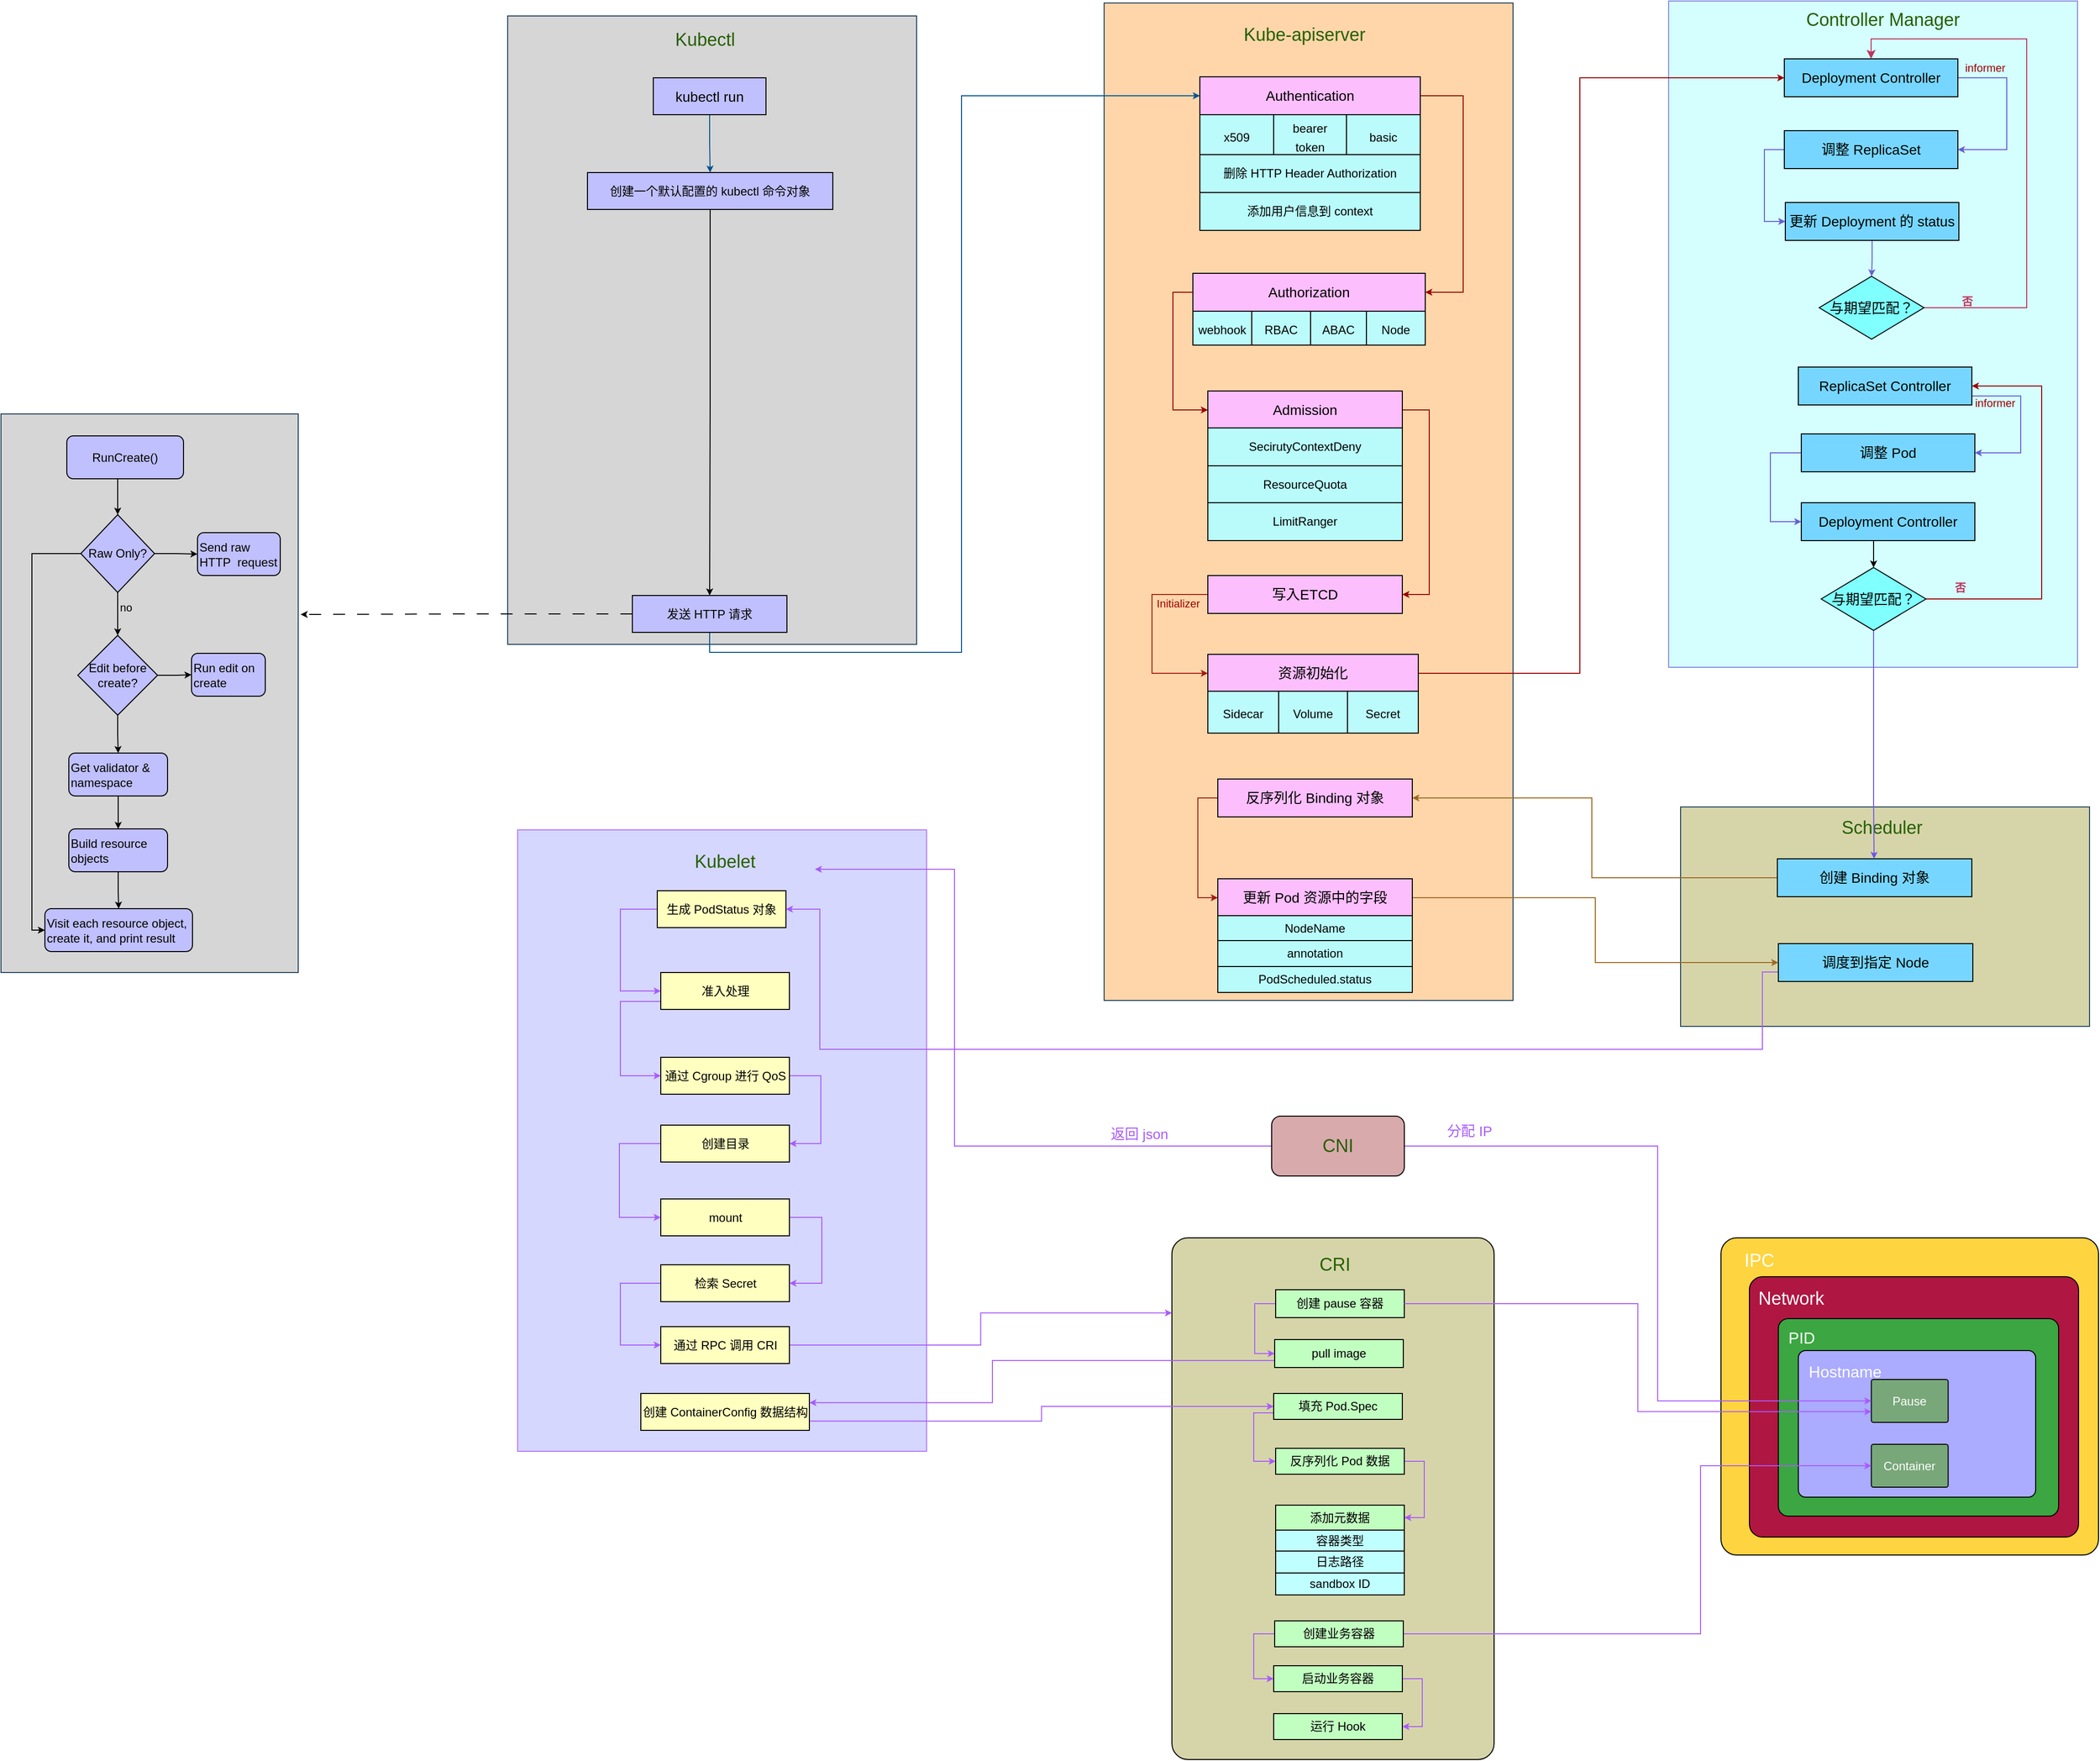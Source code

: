 <mxfile version="24.7.8">
  <diagram name="第 1 页" id="ksdSE8NmpwNkXHlIMfyR">
    <mxGraphModel dx="1195" dy="737" grid="0" gridSize="10" guides="1" tooltips="1" connect="1" arrows="1" fold="1" page="1" pageScale="1" pageWidth="4000" pageHeight="4000" math="0" shadow="0">
      <root>
        <mxCell id="0" />
        <mxCell id="1" parent="0" />
        <mxCell id="IrZIZKx-15GYqX0r4pZo-33" value="" style="rounded=1;whiteSpace=wrap;html=1;fillColor=#fed440;strokeOpacity=100;fillOpacity=100;arcSize=5;" vertex="1" parent="1">
          <mxGeometry x="2908.5" y="2277" width="378.5" height="318" as="geometry" />
        </mxCell>
        <mxCell id="IrZIZKx-15GYqX0r4pZo-34" value="&lt;font color=&quot;#ffffff&quot; style=&quot;font-size: 18px;&quot;&gt;IPC&lt;/font&gt;" style="text;html=1;align=center;verticalAlign=middle;whiteSpace=wrap;rounded=0;fontFamily=Helvetica;fontSize=11;fontColor=#f9feff;labelBackgroundColor=none;" vertex="1" parent="1">
          <mxGeometry x="2919" y="2286" width="56" height="27" as="geometry" />
        </mxCell>
        <mxCell id="IrZIZKx-15GYqX0r4pZo-35" value="" style="rounded=1;whiteSpace=wrap;html=1;fillColor=#af1642;strokeOpacity=100;fillOpacity=100;arcSize=5;fontColor=none;noLabel=1;" vertex="1" parent="1">
          <mxGeometry x="2937" y="2316" width="330" height="261" as="geometry" />
        </mxCell>
        <mxCell id="IrZIZKx-15GYqX0r4pZo-36" value="&lt;font color=&quot;#ffffff&quot; style=&quot;font-size: 18px;&quot;&gt;Network&lt;/font&gt;" style="text;html=1;align=center;verticalAlign=middle;whiteSpace=wrap;rounded=0;fontFamily=Helvetica;fontSize=11;fontColor=#f9feff;labelBackgroundColor=none;" vertex="1" parent="1">
          <mxGeometry x="2951" y="2324" width="56" height="27" as="geometry" />
        </mxCell>
        <mxCell id="IrZIZKx-15GYqX0r4pZo-37" value="" style="rounded=1;whiteSpace=wrap;html=1;fillColor=#3ca642;strokeOpacity=100;fillOpacity=100;arcSize=5;fontColor=none;noLabel=1;" vertex="1" parent="1">
          <mxGeometry x="2966" y="2358" width="281" height="198" as="geometry" />
        </mxCell>
        <mxCell id="IrZIZKx-15GYqX0r4pZo-38" value="&lt;font color=&quot;#ffffff&quot; style=&quot;font-size: 16px;&quot;&gt;PID&lt;/font&gt;" style="text;html=1;align=center;verticalAlign=middle;whiteSpace=wrap;rounded=0;fontFamily=Helvetica;fontSize=11;fontColor=#f9feff;labelBackgroundColor=none;" vertex="1" parent="1">
          <mxGeometry x="2975" y="2366" width="29" height="21" as="geometry" />
        </mxCell>
        <mxCell id="IrZIZKx-15GYqX0r4pZo-39" value="" style="rounded=1;whiteSpace=wrap;html=1;fillColor=#ababff;strokeOpacity=100;fillOpacity=100;arcSize=5;fontColor=none;noLabel=1;" vertex="1" parent="1">
          <mxGeometry x="2986.03" y="2390" width="237.97" height="147" as="geometry" />
        </mxCell>
        <mxCell id="IrZIZKx-15GYqX0r4pZo-40" value="&lt;font color=&quot;#ffffff&quot; style=&quot;font-size: 16px;&quot;&gt;Hostname&lt;/font&gt;" style="text;html=1;align=center;verticalAlign=middle;whiteSpace=wrap;rounded=0;fontFamily=Helvetica;fontSize=11;fontColor=#f9feff;labelBackgroundColor=none;" vertex="1" parent="1">
          <mxGeometry x="2999" y="2398" width="68" height="26" as="geometry" />
        </mxCell>
        <mxCell id="IrZIZKx-15GYqX0r4pZo-41" value="&lt;font&gt;Pause&lt;/font&gt;" style="rounded=1;whiteSpace=wrap;html=1;fillColor=#78a779;strokeOpacity=100;fillOpacity=100;arcSize=5;fontColor=#FFFFFF;" vertex="1" parent="1">
          <mxGeometry x="3059.25" y="2419" width="77" height="43" as="geometry" />
        </mxCell>
        <mxCell id="IrZIZKx-15GYqX0r4pZo-42" value="&lt;font&gt;Container&lt;/font&gt;" style="rounded=1;whiteSpace=wrap;html=1;fillColor=#78a779;strokeOpacity=100;fillOpacity=100;arcSize=5;fontColor=#FFFFFF;" vertex="1" parent="1">
          <mxGeometry x="3059.25" y="2484" width="77" height="43" as="geometry" />
        </mxCell>
        <mxCell id="IrZIZKx-15GYqX0r4pZo-6" value="" style="rounded=1;whiteSpace=wrap;html=1;fillColor=#d6d5a9;strokeOpacity=100;fillOpacity=100;arcSize=5;" vertex="1" parent="1">
          <mxGeometry x="2358" y="2277" width="323" height="523" as="geometry" />
        </mxCell>
        <mxCell id="UA2kPxXJtS3gn80pWsoe-34" value="" style="rounded=0;whiteSpace=wrap;html=1;fillColor=#d5d7fe;strokeColor=#b276fc;gradientColor=none;" parent="1" vertex="1">
          <mxGeometry x="1702" y="1868" width="410" height="623" as="geometry" />
        </mxCell>
        <mxCell id="jM-BzCkDfq5Yb6ECcmFg-1" value="" style="rounded=0;whiteSpace=wrap;html=1;fillColor=#d5feff;strokeColor=#8188e0;gradientColor=none;" parent="1" vertex="1">
          <mxGeometry x="2856" y="1037" width="410" height="668" as="geometry" />
        </mxCell>
        <mxCell id="hUoeOgMSL5tIJPM3Ycnu-12" value="" style="rounded=0;whiteSpace=wrap;html=1;fillColor=#ffd6aa;strokeColor=#23445d;gradientColor=none;" parent="1" vertex="1">
          <mxGeometry x="2290" y="1039" width="410" height="1000" as="geometry" />
        </mxCell>
        <mxCell id="hUoeOgMSL5tIJPM3Ycnu-1" value="" style="rounded=0;whiteSpace=wrap;html=1;fillColor=#D6D6D6;strokeColor=#23445d;gradientColor=none;" parent="1" vertex="1">
          <mxGeometry x="1692" y="1052" width="410" height="630" as="geometry" />
        </mxCell>
        <mxCell id="hUoeOgMSL5tIJPM3Ycnu-2" value="&lt;font color=&quot;#265f00&quot; style=&quot;font-size: 18px;&quot;&gt;Kubectl&lt;/font&gt;" style="text;html=1;align=center;verticalAlign=middle;whiteSpace=wrap;rounded=0;" parent="1" vertex="1">
          <mxGeometry x="1800" y="1061" width="180" height="30" as="geometry" />
        </mxCell>
        <mxCell id="hUoeOgMSL5tIJPM3Ycnu-6" style="edgeStyle=orthogonalEdgeStyle;rounded=0;orthogonalLoop=1;jettySize=auto;html=1;exitX=0.5;exitY=1;exitDx=0;exitDy=0;endSize=4;strokeColor=#035291;" parent="1" source="hUoeOgMSL5tIJPM3Ycnu-4" target="hUoeOgMSL5tIJPM3Ycnu-5" edge="1">
          <mxGeometry relative="1" as="geometry" />
        </mxCell>
        <mxCell id="hUoeOgMSL5tIJPM3Ycnu-4" value="&lt;font style=&quot;font-size: 14px;&quot;&gt;kubectl run&lt;/font&gt;" style="rounded=0;whiteSpace=wrap;html=1;fillColor=#c0c0fe;" parent="1" vertex="1">
          <mxGeometry x="1838" y="1114" width="113" height="37" as="geometry" />
        </mxCell>
        <mxCell id="2jk5vlJpFtHuPiEQYhKM-31" style="edgeStyle=orthogonalEdgeStyle;shape=connector;rounded=0;orthogonalLoop=1;jettySize=auto;html=1;exitX=0.5;exitY=1;exitDx=0;exitDy=0;strokeColor=default;align=center;verticalAlign=middle;fontFamily=Helvetica;fontSize=11;fontColor=default;labelBackgroundColor=default;endArrow=classic;endSize=4;" parent="1" source="hUoeOgMSL5tIJPM3Ycnu-5" target="hUoeOgMSL5tIJPM3Ycnu-11" edge="1">
          <mxGeometry relative="1" as="geometry" />
        </mxCell>
        <mxCell id="hUoeOgMSL5tIJPM3Ycnu-5" value="&lt;p data-pm-slice=&quot;1 1 []&quot;&gt;&lt;font style=&quot;font-size: 12px;&quot;&gt;创建一个默认配置的 kubectl 命令对象&lt;/font&gt;&lt;/p&gt;" style="rounded=0;whiteSpace=wrap;html=1;fillColor=#c0c0fe;" parent="1" vertex="1">
          <mxGeometry x="1772" y="1209" width="246" height="37" as="geometry" />
        </mxCell>
        <mxCell id="hUoeOgMSL5tIJPM3Ycnu-46" style="shape=connector;rounded=0;orthogonalLoop=1;jettySize=auto;html=1;exitX=0.5;exitY=1;exitDx=0;exitDy=0;strokeColor=#035291;align=center;verticalAlign=middle;fontFamily=Helvetica;fontSize=11;fontColor=default;labelBackgroundColor=default;endArrow=classic;endSize=4;edgeStyle=orthogonalEdgeStyle;entryX=0;entryY=0.5;entryDx=0;entryDy=0;" parent="1" source="hUoeOgMSL5tIJPM3Ycnu-11" target="hUoeOgMSL5tIJPM3Ycnu-15" edge="1">
          <mxGeometry relative="1" as="geometry">
            <mxPoint x="2237" y="1146" as="targetPoint" />
            <Array as="points">
              <mxPoint x="1895" y="1690" />
              <mxPoint x="2147" y="1690" />
              <mxPoint x="2147" y="1132" />
            </Array>
          </mxGeometry>
        </mxCell>
        <mxCell id="hUoeOgMSL5tIJPM3Ycnu-11" value="&lt;p data-pm-slice=&quot;1 1 []&quot;&gt;&lt;font style=&quot;font-size: 12px;&quot;&gt;发送 HTTP 请求&lt;/font&gt;&lt;/p&gt;" style="rounded=0;whiteSpace=wrap;html=1;fillColor=#c0c0fe;" parent="1" vertex="1">
          <mxGeometry x="1817" y="1633" width="155" height="37" as="geometry" />
        </mxCell>
        <mxCell id="hUoeOgMSL5tIJPM3Ycnu-13" value="&lt;font color=&quot;#265f00&quot; style=&quot;font-size: 18px;&quot;&gt;Kube-apiserver&lt;/font&gt;" style="text;html=1;align=center;verticalAlign=middle;whiteSpace=wrap;rounded=0;" parent="1" vertex="1">
          <mxGeometry x="2401" y="1056" width="180" height="30" as="geometry" />
        </mxCell>
        <mxCell id="hUoeOgMSL5tIJPM3Ycnu-74" style="edgeStyle=orthogonalEdgeStyle;shape=connector;rounded=0;orthogonalLoop=1;jettySize=auto;html=1;exitX=1;exitY=0.5;exitDx=0;exitDy=0;entryX=1;entryY=0.5;entryDx=0;entryDy=0;strokeColor=#990000;align=center;verticalAlign=middle;fontFamily=Helvetica;fontSize=11;fontColor=default;labelBackgroundColor=default;endArrow=classic;endSize=4;" parent="1" source="hUoeOgMSL5tIJPM3Ycnu-15" target="hUoeOgMSL5tIJPM3Ycnu-47" edge="1">
          <mxGeometry relative="1" as="geometry">
            <Array as="points">
              <mxPoint x="2650" y="1132" />
              <mxPoint x="2650" y="1329" />
            </Array>
          </mxGeometry>
        </mxCell>
        <mxCell id="hUoeOgMSL5tIJPM3Ycnu-15" value="&lt;font style=&quot;font-size: 14px;&quot;&gt;Authentication&lt;/font&gt;" style="rounded=0;whiteSpace=wrap;html=1;fillColor=#fcbefd;" parent="1" vertex="1">
          <mxGeometry x="2386" y="1113" width="221" height="38" as="geometry" />
        </mxCell>
        <mxCell id="hUoeOgMSL5tIJPM3Ycnu-75" style="edgeStyle=orthogonalEdgeStyle;shape=connector;rounded=0;orthogonalLoop=1;jettySize=auto;html=1;exitX=0;exitY=0.5;exitDx=0;exitDy=0;entryX=0;entryY=0.5;entryDx=0;entryDy=0;strokeColor=#990000;align=center;verticalAlign=middle;fontFamily=Helvetica;fontSize=11;fontColor=default;labelBackgroundColor=default;endArrow=classic;endSize=4;" parent="1" source="hUoeOgMSL5tIJPM3Ycnu-47" target="hUoeOgMSL5tIJPM3Ycnu-48" edge="1">
          <mxGeometry relative="1" as="geometry" />
        </mxCell>
        <mxCell id="hUoeOgMSL5tIJPM3Ycnu-47" value="&lt;font style=&quot;font-size: 14px;&quot;&gt;Authorization&lt;/font&gt;" style="rounded=0;whiteSpace=wrap;html=1;fillColor=#fcbefd;" parent="1" vertex="1">
          <mxGeometry x="2379" y="1310" width="233" height="38" as="geometry" />
        </mxCell>
        <mxCell id="UA2kPxXJtS3gn80pWsoe-3" style="edgeStyle=orthogonalEdgeStyle;rounded=0;orthogonalLoop=1;jettySize=auto;html=1;exitX=1;exitY=0.5;exitDx=0;exitDy=0;entryX=1;entryY=0.5;entryDx=0;entryDy=0;strokeColor=#990000;endSize=4;" parent="1" source="hUoeOgMSL5tIJPM3Ycnu-48" target="UA2kPxXJtS3gn80pWsoe-1" edge="1">
          <mxGeometry relative="1" as="geometry">
            <Array as="points">
              <mxPoint x="2616" y="1447" />
              <mxPoint x="2616" y="1632" />
            </Array>
          </mxGeometry>
        </mxCell>
        <mxCell id="hUoeOgMSL5tIJPM3Ycnu-48" value="&lt;font style=&quot;font-size: 14px;&quot;&gt;Admission&lt;/font&gt;" style="rounded=0;whiteSpace=wrap;html=1;fillColor=#fcbefd;" parent="1" vertex="1">
          <mxGeometry x="2394" y="1428" width="195" height="38" as="geometry" />
        </mxCell>
        <mxCell id="hUoeOgMSL5tIJPM3Ycnu-51" value="" style="shape=table;startSize=0;container=1;collapsible=0;childLayout=tableLayout;fontSize=16;fontFamily=Helvetica;fontColor=default;labelBackgroundColor=none;fillColor=#bcfbfb;" parent="1" vertex="1">
          <mxGeometry x="2386" y="1151" width="221" height="42" as="geometry" />
        </mxCell>
        <mxCell id="hUoeOgMSL5tIJPM3Ycnu-52" value="" style="shape=tableRow;horizontal=0;startSize=0;swimlaneHead=0;swimlaneBody=0;strokeColor=inherit;top=0;left=0;bottom=0;right=0;collapsible=0;dropTarget=0;fillColor=none;points=[[0,0.5],[1,0.5]];portConstraint=eastwest;fontSize=16;fontFamily=Helvetica;fontColor=default;labelBackgroundColor=none;" parent="hUoeOgMSL5tIJPM3Ycnu-51" vertex="1">
          <mxGeometry width="221" height="42" as="geometry" />
        </mxCell>
        <mxCell id="hUoeOgMSL5tIJPM3Ycnu-53" value="&lt;font style=&quot;font-size: 12px;&quot;&gt;x509&lt;/font&gt;" style="shape=partialRectangle;html=1;whiteSpace=wrap;connectable=0;strokeColor=inherit;overflow=hidden;fillColor=none;top=0;left=0;bottom=0;right=0;pointerEvents=1;fontSize=16;fontFamily=Helvetica;fontColor=default;labelBackgroundColor=none;" parent="hUoeOgMSL5tIJPM3Ycnu-52" vertex="1">
          <mxGeometry width="74" height="42" as="geometry">
            <mxRectangle width="74" height="42" as="alternateBounds" />
          </mxGeometry>
        </mxCell>
        <mxCell id="hUoeOgMSL5tIJPM3Ycnu-54" value="&lt;font style=&quot;font-size: 12px;&quot;&gt;bearer&lt;/font&gt;&lt;div&gt;&lt;font style=&quot;font-size: 12px;&quot;&gt;token&lt;/font&gt;&lt;/div&gt;" style="shape=partialRectangle;html=1;whiteSpace=wrap;connectable=0;strokeColor=inherit;overflow=hidden;fillColor=none;top=0;left=0;bottom=0;right=0;pointerEvents=1;fontSize=16;fontFamily=Helvetica;fontColor=default;labelBackgroundColor=none;" parent="hUoeOgMSL5tIJPM3Ycnu-52" vertex="1">
          <mxGeometry x="74" width="73" height="42" as="geometry">
            <mxRectangle width="73" height="42" as="alternateBounds" />
          </mxGeometry>
        </mxCell>
        <mxCell id="hUoeOgMSL5tIJPM3Ycnu-55" value="&lt;font style=&quot;font-size: 12px;&quot;&gt;basic&lt;/font&gt;" style="shape=partialRectangle;html=1;whiteSpace=wrap;connectable=0;strokeColor=inherit;overflow=hidden;fillColor=none;top=0;left=0;bottom=0;right=0;pointerEvents=1;fontSize=16;fontFamily=Helvetica;fontColor=default;labelBackgroundColor=none;" parent="hUoeOgMSL5tIJPM3Ycnu-52" vertex="1">
          <mxGeometry x="147" width="74" height="42" as="geometry">
            <mxRectangle width="74" height="42" as="alternateBounds" />
          </mxGeometry>
        </mxCell>
        <mxCell id="hUoeOgMSL5tIJPM3Ycnu-64" value="&lt;font style=&quot;font-size: 12px;&quot;&gt;删除 HTTP Header Authorization&lt;/font&gt;" style="rounded=0;whiteSpace=wrap;html=1;fillColor=#b9fbfb;" parent="1" vertex="1">
          <mxGeometry x="2386" y="1191" width="221" height="38" as="geometry" />
        </mxCell>
        <mxCell id="hUoeOgMSL5tIJPM3Ycnu-65" value="&lt;font style=&quot;font-size: 12px;&quot;&gt;添加用户信息到 context&lt;/font&gt;" style="rounded=0;whiteSpace=wrap;html=1;fillColor=#b9fbfb;" parent="1" vertex="1">
          <mxGeometry x="2386" y="1229" width="221" height="38" as="geometry" />
        </mxCell>
        <mxCell id="hUoeOgMSL5tIJPM3Ycnu-67" value="" style="shape=table;startSize=0;container=1;collapsible=0;childLayout=tableLayout;fontSize=16;fontFamily=Helvetica;fontColor=default;labelBackgroundColor=none;fillColor=#bcfbfb;" parent="1" vertex="1">
          <mxGeometry x="2379" y="1348" width="233" height="34" as="geometry" />
        </mxCell>
        <mxCell id="hUoeOgMSL5tIJPM3Ycnu-68" value="" style="shape=tableRow;horizontal=0;startSize=0;swimlaneHead=0;swimlaneBody=0;strokeColor=inherit;top=0;left=0;bottom=0;right=0;collapsible=0;dropTarget=0;fillColor=none;points=[[0,0.5],[1,0.5]];portConstraint=eastwest;fontSize=16;fontFamily=Helvetica;fontColor=default;labelBackgroundColor=none;" parent="hUoeOgMSL5tIJPM3Ycnu-67" vertex="1">
          <mxGeometry width="233" height="34" as="geometry" />
        </mxCell>
        <mxCell id="hUoeOgMSL5tIJPM3Ycnu-69" value="&lt;font style=&quot;font-size: 12px;&quot;&gt;webhook&lt;/font&gt;" style="shape=partialRectangle;html=1;whiteSpace=wrap;connectable=0;strokeColor=inherit;overflow=hidden;fillColor=none;top=0;left=0;bottom=0;right=0;pointerEvents=1;fontSize=16;fontFamily=Helvetica;fontColor=default;labelBackgroundColor=none;" parent="hUoeOgMSL5tIJPM3Ycnu-68" vertex="1">
          <mxGeometry width="59" height="34" as="geometry">
            <mxRectangle width="59" height="34" as="alternateBounds" />
          </mxGeometry>
        </mxCell>
        <mxCell id="hUoeOgMSL5tIJPM3Ycnu-70" value="&lt;font style=&quot;font-size: 12px;&quot;&gt;RBAC&lt;/font&gt;" style="shape=partialRectangle;html=1;whiteSpace=wrap;connectable=0;strokeColor=inherit;overflow=hidden;fillColor=none;top=0;left=0;bottom=0;right=0;pointerEvents=1;fontSize=16;fontFamily=Helvetica;fontColor=default;labelBackgroundColor=none;" parent="hUoeOgMSL5tIJPM3Ycnu-68" vertex="1">
          <mxGeometry x="59" width="59" height="34" as="geometry">
            <mxRectangle width="59" height="34" as="alternateBounds" />
          </mxGeometry>
        </mxCell>
        <mxCell id="hUoeOgMSL5tIJPM3Ycnu-71" value="&lt;font style=&quot;font-size: 12px;&quot;&gt;ABAC&lt;/font&gt;" style="shape=partialRectangle;html=1;whiteSpace=wrap;connectable=0;strokeColor=inherit;overflow=hidden;fillColor=none;top=0;left=0;bottom=0;right=0;pointerEvents=1;fontSize=16;fontFamily=Helvetica;fontColor=default;labelBackgroundColor=none;" parent="hUoeOgMSL5tIJPM3Ycnu-68" vertex="1">
          <mxGeometry x="118" width="56" height="34" as="geometry">
            <mxRectangle width="56" height="34" as="alternateBounds" />
          </mxGeometry>
        </mxCell>
        <mxCell id="hUoeOgMSL5tIJPM3Ycnu-72" value="&lt;font style=&quot;font-size: 12px;&quot;&gt;Node&lt;/font&gt;" style="shape=partialRectangle;html=1;whiteSpace=wrap;connectable=0;strokeColor=inherit;overflow=hidden;fillColor=none;top=0;left=0;bottom=0;right=0;pointerEvents=1;fontSize=16;fontFamily=Helvetica;fontColor=default;labelBackgroundColor=none;" parent="hUoeOgMSL5tIJPM3Ycnu-68" vertex="1">
          <mxGeometry x="174" width="59" height="34" as="geometry">
            <mxRectangle width="59" height="34" as="alternateBounds" />
          </mxGeometry>
        </mxCell>
        <mxCell id="hUoeOgMSL5tIJPM3Ycnu-76" value="&lt;font style=&quot;font-size: 12px;&quot;&gt;SecirutyContextDeny&lt;/font&gt;" style="rounded=0;whiteSpace=wrap;html=1;fillColor=#b9fbfb;" parent="1" vertex="1">
          <mxGeometry x="2394" y="1465" width="195" height="38" as="geometry" />
        </mxCell>
        <mxCell id="hUoeOgMSL5tIJPM3Ycnu-77" value="&lt;font style=&quot;font-size: 12px;&quot;&gt;ResourceQuota&lt;/font&gt;" style="rounded=0;whiteSpace=wrap;html=1;fillColor=#b9fbfb;" parent="1" vertex="1">
          <mxGeometry x="2394" y="1503" width="195" height="38" as="geometry" />
        </mxCell>
        <mxCell id="hUoeOgMSL5tIJPM3Ycnu-78" value="&lt;font style=&quot;font-size: 12px;&quot;&gt;LimitRanger&lt;/font&gt;" style="rounded=0;whiteSpace=wrap;html=1;fillColor=#b9fbfb;" parent="1" vertex="1">
          <mxGeometry x="2394" y="1540" width="195" height="38" as="geometry" />
        </mxCell>
        <mxCell id="2jk5vlJpFtHuPiEQYhKM-1" value="" style="rounded=0;whiteSpace=wrap;html=1;fillColor=#D6D6D6;strokeColor=#23445d;gradientColor=none;" parent="1" vertex="1">
          <mxGeometry x="1184" y="1451" width="298" height="560" as="geometry" />
        </mxCell>
        <mxCell id="2jk5vlJpFtHuPiEQYhKM-8" style="edgeStyle=orthogonalEdgeStyle;rounded=0;orthogonalLoop=1;jettySize=auto;html=1;exitX=1;exitY=0.5;exitDx=0;exitDy=0;endSize=4;" parent="1" source="2jk5vlJpFtHuPiEQYhKM-3" target="2jk5vlJpFtHuPiEQYhKM-7" edge="1">
          <mxGeometry relative="1" as="geometry" />
        </mxCell>
        <mxCell id="2jk5vlJpFtHuPiEQYhKM-10" style="edgeStyle=orthogonalEdgeStyle;shape=connector;rounded=0;orthogonalLoop=1;jettySize=auto;html=1;exitX=0.5;exitY=1;exitDx=0;exitDy=0;strokeColor=default;align=center;verticalAlign=middle;fontFamily=Helvetica;fontSize=11;fontColor=default;labelBackgroundColor=none;endArrow=classic;endSize=4;" parent="1" source="2jk5vlJpFtHuPiEQYhKM-3" target="2jk5vlJpFtHuPiEQYhKM-9" edge="1">
          <mxGeometry relative="1" as="geometry" />
        </mxCell>
        <mxCell id="2jk5vlJpFtHuPiEQYhKM-25" value="no" style="edgeLabel;html=1;align=center;verticalAlign=middle;resizable=0;points=[];fontFamily=Helvetica;fontSize=11;fontColor=default;labelBackgroundColor=none;" parent="2jk5vlJpFtHuPiEQYhKM-10" vertex="1" connectable="0">
          <mxGeometry x="-0.473" y="1" relative="1" as="geometry">
            <mxPoint x="7" y="3" as="offset" />
          </mxGeometry>
        </mxCell>
        <mxCell id="2jk5vlJpFtHuPiEQYhKM-30" style="edgeStyle=orthogonalEdgeStyle;shape=connector;rounded=0;orthogonalLoop=1;jettySize=auto;html=1;exitX=0;exitY=0.5;exitDx=0;exitDy=0;entryX=0;entryY=0.5;entryDx=0;entryDy=0;strokeColor=default;align=center;verticalAlign=middle;fontFamily=Helvetica;fontSize=11;fontColor=default;labelBackgroundColor=default;endArrow=classic;endSize=4;" parent="1" source="2jk5vlJpFtHuPiEQYhKM-3" target="2jk5vlJpFtHuPiEQYhKM-21" edge="1">
          <mxGeometry relative="1" as="geometry">
            <Array as="points">
              <mxPoint x="1215" y="1591" />
              <mxPoint x="1215" y="1969" />
            </Array>
          </mxGeometry>
        </mxCell>
        <mxCell id="2jk5vlJpFtHuPiEQYhKM-3" value="Raw Only?" style="rhombus;whiteSpace=wrap;html=1;fillColor=#c0c0fe;" parent="1" vertex="1">
          <mxGeometry x="1264" y="1552" width="74" height="78" as="geometry" />
        </mxCell>
        <mxCell id="2jk5vlJpFtHuPiEQYhKM-6" style="edgeStyle=orthogonalEdgeStyle;rounded=0;orthogonalLoop=1;jettySize=auto;html=1;exitX=0.5;exitY=1;exitDx=0;exitDy=0;entryX=0.5;entryY=0;entryDx=0;entryDy=0;endSize=4;" parent="1" source="2jk5vlJpFtHuPiEQYhKM-5" target="2jk5vlJpFtHuPiEQYhKM-3" edge="1">
          <mxGeometry relative="1" as="geometry" />
        </mxCell>
        <mxCell id="2jk5vlJpFtHuPiEQYhKM-5" value="&lt;span style=&quot;color: rgb(0, 0, 0); font-family: Helvetica; font-size: 12px; font-style: normal; font-variant-ligatures: normal; font-variant-caps: normal; font-weight: 400; letter-spacing: normal; orphans: 2; text-align: center; text-indent: 0px; text-transform: none; widows: 2; word-spacing: 0px; -webkit-text-stroke-width: 0px; white-space: normal; text-decoration-thickness: initial; text-decoration-style: initial; text-decoration-color: initial; float: none; display: inline !important;&quot;&gt;RunCreate()&lt;/span&gt;" style="rounded=1;whiteSpace=wrap;html=1;fillColor=#c0c0fe;labelBackgroundColor=none;" parent="1" vertex="1">
          <mxGeometry x="1250" y="1473" width="117" height="43" as="geometry" />
        </mxCell>
        <mxCell id="2jk5vlJpFtHuPiEQYhKM-7" value="&lt;span style=&quot;color: rgb(0, 0, 0); font-family: Helvetica; font-size: 12px; font-style: normal; font-variant-ligatures: normal; font-variant-caps: normal; font-weight: 400; letter-spacing: normal; orphans: 2; text-indent: 0px; text-transform: none; widows: 2; word-spacing: 0px; -webkit-text-stroke-width: 0px; white-space: normal; text-decoration-thickness: initial; text-decoration-style: initial; text-decoration-color: initial; float: none; display: inline !important;&quot;&gt;Send raw&lt;br&gt;HTTP&amp;nbsp; request&lt;/span&gt;" style="rounded=1;whiteSpace=wrap;html=1;fillColor=#c0c0fe;labelBackgroundColor=none;align=left;" parent="1" vertex="1">
          <mxGeometry x="1381" y="1570" width="83" height="43" as="geometry" />
        </mxCell>
        <mxCell id="2jk5vlJpFtHuPiEQYhKM-12" style="edgeStyle=orthogonalEdgeStyle;shape=connector;rounded=0;orthogonalLoop=1;jettySize=auto;html=1;exitX=1;exitY=0.5;exitDx=0;exitDy=0;strokeColor=default;align=center;verticalAlign=middle;fontFamily=Helvetica;fontSize=11;fontColor=default;labelBackgroundColor=default;endArrow=classic;endSize=4;" parent="1" source="2jk5vlJpFtHuPiEQYhKM-9" target="2jk5vlJpFtHuPiEQYhKM-11" edge="1">
          <mxGeometry relative="1" as="geometry" />
        </mxCell>
        <mxCell id="2jk5vlJpFtHuPiEQYhKM-18" style="edgeStyle=orthogonalEdgeStyle;shape=connector;rounded=0;orthogonalLoop=1;jettySize=auto;html=1;exitX=0.5;exitY=1;exitDx=0;exitDy=0;strokeColor=default;align=center;verticalAlign=middle;fontFamily=Helvetica;fontSize=11;fontColor=default;labelBackgroundColor=default;endArrow=classic;endSize=4;" parent="1" source="2jk5vlJpFtHuPiEQYhKM-9" target="2jk5vlJpFtHuPiEQYhKM-15" edge="1">
          <mxGeometry relative="1" as="geometry" />
        </mxCell>
        <mxCell id="2jk5vlJpFtHuPiEQYhKM-9" value="Edit before create?" style="rhombus;whiteSpace=wrap;html=1;fillColor=#c0c0fe;" parent="1" vertex="1">
          <mxGeometry x="1261" y="1673" width="80" height="80" as="geometry" />
        </mxCell>
        <mxCell id="2jk5vlJpFtHuPiEQYhKM-11" value="Run edit on&amp;nbsp;&lt;br&gt;create" style="rounded=1;whiteSpace=wrap;html=1;fillColor=#c0c0fe;labelBackgroundColor=none;align=left;" parent="1" vertex="1">
          <mxGeometry x="1375" y="1691" width="74" height="43" as="geometry" />
        </mxCell>
        <mxCell id="2jk5vlJpFtHuPiEQYhKM-20" style="edgeStyle=orthogonalEdgeStyle;shape=connector;rounded=0;orthogonalLoop=1;jettySize=auto;html=1;exitX=0.5;exitY=1;exitDx=0;exitDy=0;strokeColor=default;align=center;verticalAlign=middle;fontFamily=Helvetica;fontSize=11;fontColor=default;labelBackgroundColor=default;endArrow=classic;endSize=4;" parent="1" source="2jk5vlJpFtHuPiEQYhKM-15" target="2jk5vlJpFtHuPiEQYhKM-19" edge="1">
          <mxGeometry relative="1" as="geometry" />
        </mxCell>
        <mxCell id="2jk5vlJpFtHuPiEQYhKM-15" value="Get validator &amp;amp;&lt;br&gt;namespace" style="rounded=1;whiteSpace=wrap;html=1;fillColor=#c0c0fe;labelBackgroundColor=none;align=left;" parent="1" vertex="1">
          <mxGeometry x="1252" y="1791" width="99" height="43" as="geometry" />
        </mxCell>
        <mxCell id="2jk5vlJpFtHuPiEQYhKM-22" style="edgeStyle=orthogonalEdgeStyle;shape=connector;rounded=0;orthogonalLoop=1;jettySize=auto;html=1;exitX=0.5;exitY=1;exitDx=0;exitDy=0;strokeColor=default;align=center;verticalAlign=middle;fontFamily=Helvetica;fontSize=11;fontColor=default;labelBackgroundColor=default;endArrow=classic;endSize=4;" parent="1" source="2jk5vlJpFtHuPiEQYhKM-19" target="2jk5vlJpFtHuPiEQYhKM-21" edge="1">
          <mxGeometry relative="1" as="geometry" />
        </mxCell>
        <mxCell id="2jk5vlJpFtHuPiEQYhKM-19" value="Build resource objects" style="rounded=1;whiteSpace=wrap;html=1;fillColor=#c0c0fe;labelBackgroundColor=none;align=left;" parent="1" vertex="1">
          <mxGeometry x="1252" y="1867" width="99" height="43" as="geometry" />
        </mxCell>
        <mxCell id="2jk5vlJpFtHuPiEQYhKM-21" value="Visit each resource object,&lt;div&gt;create it, and print result&lt;/div&gt;" style="rounded=1;whiteSpace=wrap;html=1;fillColor=#c0c0fe;labelBackgroundColor=none;align=left;" parent="1" vertex="1">
          <mxGeometry x="1228" y="1947" width="148" height="43" as="geometry" />
        </mxCell>
        <mxCell id="2jk5vlJpFtHuPiEQYhKM-28" style="edgeStyle=orthogonalEdgeStyle;shape=connector;rounded=0;orthogonalLoop=1;jettySize=auto;html=1;exitX=0;exitY=0.5;exitDx=0;exitDy=0;entryX=1.008;entryY=0.359;entryDx=0;entryDy=0;entryPerimeter=0;strokeColor=default;align=center;verticalAlign=middle;fontFamily=Helvetica;fontSize=11;fontColor=default;labelBackgroundColor=default;endArrow=classic;endSize=4;dashed=1;dashPattern=12 12;" parent="1" source="hUoeOgMSL5tIJPM3Ycnu-11" target="2jk5vlJpFtHuPiEQYhKM-1" edge="1">
          <mxGeometry relative="1" as="geometry" />
        </mxCell>
        <mxCell id="jM-BzCkDfq5Yb6ECcmFg-39" style="edgeStyle=orthogonalEdgeStyle;shape=connector;rounded=0;orthogonalLoop=1;jettySize=auto;html=1;exitX=0;exitY=0.5;exitDx=0;exitDy=0;entryX=0;entryY=0.5;entryDx=0;entryDy=0;strokeColor=#a61b15;align=center;verticalAlign=middle;fontFamily=Helvetica;fontSize=11;fontColor=default;labelBackgroundColor=default;endArrow=classic;endSize=4;" parent="1" source="UA2kPxXJtS3gn80pWsoe-1" target="jM-BzCkDfq5Yb6ECcmFg-33" edge="1">
          <mxGeometry relative="1" as="geometry">
            <Array as="points">
              <mxPoint x="2338" y="1632" />
              <mxPoint x="2338" y="1711" />
            </Array>
          </mxGeometry>
        </mxCell>
        <mxCell id="jM-BzCkDfq5Yb6ECcmFg-40" value="&lt;font color=&quot;#990000&quot;&gt;Initializer&lt;/font&gt;" style="edgeLabel;html=1;align=center;verticalAlign=middle;resizable=0;points=[];fontFamily=Helvetica;fontSize=11;fontColor=default;labelBackgroundColor=none;" parent="jM-BzCkDfq5Yb6ECcmFg-39" vertex="1" connectable="0">
          <mxGeometry x="-0.592" y="3" relative="1" as="geometry">
            <mxPoint x="9" y="6" as="offset" />
          </mxGeometry>
        </mxCell>
        <mxCell id="UA2kPxXJtS3gn80pWsoe-1" value="&lt;font style=&quot;font-size: 14px;&quot;&gt;写入ETCD&lt;/font&gt;" style="rounded=0;whiteSpace=wrap;html=1;fillColor=#fcbefd;" parent="1" vertex="1">
          <mxGeometry x="2394" y="1613" width="195" height="38" as="geometry" />
        </mxCell>
        <mxCell id="UA2kPxXJtS3gn80pWsoe-5" value="" style="rounded=0;whiteSpace=wrap;html=1;fillColor=#d6d5a9;strokeColor=#23445d;gradientColor=none;fontStyle=1" parent="1" vertex="1">
          <mxGeometry x="2868" y="1845" width="410" height="220" as="geometry" />
        </mxCell>
        <mxCell id="UA2kPxXJtS3gn80pWsoe-6" value="&lt;font color=&quot;#265f00&quot; style=&quot;font-size: 18px;&quot;&gt;Scheduler&lt;/font&gt;" style="text;html=1;align=center;verticalAlign=middle;whiteSpace=wrap;rounded=0;" parent="1" vertex="1">
          <mxGeometry x="2980" y="1851" width="180" height="30" as="geometry" />
        </mxCell>
        <mxCell id="UA2kPxXJtS3gn80pWsoe-12" style="edgeStyle=orthogonalEdgeStyle;rounded=0;orthogonalLoop=1;jettySize=auto;html=1;exitX=0;exitY=0.5;exitDx=0;exitDy=0;entryX=1;entryY=0.5;entryDx=0;entryDy=0;endSize=4;strokeColor=#9E6722;" parent="1" source="UA2kPxXJtS3gn80pWsoe-7" target="UA2kPxXJtS3gn80pWsoe-9" edge="1">
          <mxGeometry relative="1" as="geometry">
            <Array as="points">
              <mxPoint x="2779" y="1916" />
              <mxPoint x="2779" y="1836" />
            </Array>
          </mxGeometry>
        </mxCell>
        <mxCell id="UA2kPxXJtS3gn80pWsoe-7" value="&lt;span style=&quot;font-size: 14px;&quot;&gt;创建 Binding 对象&lt;/span&gt;" style="rounded=0;whiteSpace=wrap;html=1;fillColor=#77d6ff;" parent="1" vertex="1">
          <mxGeometry x="2965" y="1897" width="195" height="38" as="geometry" />
        </mxCell>
        <mxCell id="fCIksY6a28opF1wZS_ME-1" style="edgeStyle=orthogonalEdgeStyle;rounded=0;orthogonalLoop=1;jettySize=auto;html=1;exitX=0;exitY=0.75;exitDx=0;exitDy=0;entryX=1;entryY=0.5;entryDx=0;entryDy=0;endSize=4;strokeColor=#a85bfb;" parent="1" source="UA2kPxXJtS3gn80pWsoe-8" target="UA2kPxXJtS3gn80pWsoe-37" edge="1">
          <mxGeometry relative="1" as="geometry">
            <Array as="points">
              <mxPoint x="2950" y="2011" />
              <mxPoint x="2950" y="2088" />
              <mxPoint x="2005" y="2088" />
              <mxPoint x="2005" y="1948" />
            </Array>
          </mxGeometry>
        </mxCell>
        <mxCell id="UA2kPxXJtS3gn80pWsoe-8" value="&lt;span style=&quot;font-size: 14px;&quot;&gt;调度到指定 Node&lt;/span&gt;" style="rounded=0;whiteSpace=wrap;html=1;fillColor=#77d6ff;" parent="1" vertex="1">
          <mxGeometry x="2966" y="1982" width="195" height="38" as="geometry" />
        </mxCell>
        <mxCell id="UA2kPxXJtS3gn80pWsoe-32" style="edgeStyle=orthogonalEdgeStyle;rounded=0;orthogonalLoop=1;jettySize=auto;html=1;exitX=0;exitY=0.5;exitDx=0;exitDy=0;entryX=0;entryY=0.5;entryDx=0;entryDy=0;endSize=4;strokeColor=#a61b15;" parent="1" source="UA2kPxXJtS3gn80pWsoe-9" target="UA2kPxXJtS3gn80pWsoe-10" edge="1">
          <mxGeometry relative="1" as="geometry" />
        </mxCell>
        <mxCell id="UA2kPxXJtS3gn80pWsoe-9" value="&lt;font style=&quot;font-size: 14px;&quot;&gt;反序列化 Binding 对象&lt;/font&gt;" style="rounded=0;whiteSpace=wrap;html=1;fillColor=#fcbefd;" parent="1" vertex="1">
          <mxGeometry x="2404" y="1817" width="195" height="38" as="geometry" />
        </mxCell>
        <mxCell id="jM-BzCkDfq5Yb6ECcmFg-31" style="edgeStyle=orthogonalEdgeStyle;shape=connector;rounded=0;orthogonalLoop=1;jettySize=auto;html=1;exitX=1;exitY=0.5;exitDx=0;exitDy=0;entryX=0;entryY=0.5;entryDx=0;entryDy=0;strokeColor=#9E6722;align=center;verticalAlign=middle;fontFamily=Helvetica;fontSize=11;fontColor=default;labelBackgroundColor=default;endArrow=classic;endSize=4;" parent="1" source="UA2kPxXJtS3gn80pWsoe-10" target="UA2kPxXJtS3gn80pWsoe-8" edge="1">
          <mxGeometry relative="1" as="geometry" />
        </mxCell>
        <mxCell id="UA2kPxXJtS3gn80pWsoe-10" value="&lt;font style=&quot;font-size: 14px;&quot;&gt;更新 Pod 资源中的字段&lt;/font&gt;" style="rounded=0;whiteSpace=wrap;html=1;fillColor=#fcbefd;" parent="1" vertex="1">
          <mxGeometry x="2404" y="1917" width="195" height="38" as="geometry" />
        </mxCell>
        <mxCell id="UA2kPxXJtS3gn80pWsoe-27" value="&lt;font style=&quot;font-size: 12px;&quot;&gt;NodeName&lt;/font&gt;" style="rounded=0;whiteSpace=wrap;html=1;fillColor=#b9fbfb;" parent="1" vertex="1">
          <mxGeometry x="2404" y="1954" width="195" height="26" as="geometry" />
        </mxCell>
        <mxCell id="UA2kPxXJtS3gn80pWsoe-30" value="annotation" style="rounded=0;whiteSpace=wrap;html=1;fillColor=#b9fbfb;" parent="1" vertex="1">
          <mxGeometry x="2404" y="1979" width="195" height="26" as="geometry" />
        </mxCell>
        <mxCell id="UA2kPxXJtS3gn80pWsoe-31" value="&lt;font style=&quot;font-size: 12px;&quot;&gt;PodScheduled.status&lt;/font&gt;" style="rounded=0;whiteSpace=wrap;html=1;fillColor=#b9fbfb;" parent="1" vertex="1">
          <mxGeometry x="2404" y="2005" width="195" height="26" as="geometry" />
        </mxCell>
        <mxCell id="UA2kPxXJtS3gn80pWsoe-35" value="&lt;font color=&quot;#265f00&quot; style=&quot;font-size: 18px;&quot;&gt;Kubelet&lt;/font&gt;" style="text;html=1;align=center;verticalAlign=middle;whiteSpace=wrap;rounded=0;" parent="1" vertex="1">
          <mxGeometry x="1820" y="1885" width="180" height="30" as="geometry" />
        </mxCell>
        <mxCell id="fCIksY6a28opF1wZS_ME-4" style="edgeStyle=orthogonalEdgeStyle;shape=connector;rounded=0;orthogonalLoop=1;jettySize=auto;html=1;exitX=0;exitY=0.5;exitDx=0;exitDy=0;entryX=0;entryY=0.5;entryDx=0;entryDy=0;strokeColor=#A85BFB;align=center;verticalAlign=middle;fontFamily=Helvetica;fontSize=11;fontColor=default;labelBackgroundColor=default;endArrow=classic;endSize=4;" parent="1" source="UA2kPxXJtS3gn80pWsoe-37" target="fCIksY6a28opF1wZS_ME-3" edge="1">
          <mxGeometry relative="1" as="geometry">
            <Array as="points">
              <mxPoint x="1805" y="1948" />
              <mxPoint x="1805" y="2030" />
            </Array>
          </mxGeometry>
        </mxCell>
        <mxCell id="UA2kPxXJtS3gn80pWsoe-37" value="&lt;p data-pm-slice=&quot;1 1 []&quot;&gt;生成 PodStatus 对象&lt;/p&gt;" style="rounded=0;whiteSpace=wrap;html=1;fillColor=#ffffbf;" parent="1" vertex="1">
          <mxGeometry x="1842" y="1929" width="129" height="37" as="geometry" />
        </mxCell>
        <mxCell id="jM-BzCkDfq5Yb6ECcmFg-2" value="&lt;font color=&quot;#265f00&quot; style=&quot;font-size: 18px;&quot;&gt;Controller Manager&lt;/font&gt;" style="text;html=1;align=center;verticalAlign=middle;whiteSpace=wrap;rounded=0;" parent="1" vertex="1">
          <mxGeometry x="2981" y="1041" width="180" height="30" as="geometry" />
        </mxCell>
        <mxCell id="jM-BzCkDfq5Yb6ECcmFg-7" style="edgeStyle=orthogonalEdgeStyle;rounded=0;orthogonalLoop=1;jettySize=auto;html=1;exitX=1;exitY=0.5;exitDx=0;exitDy=0;entryX=1;entryY=0.5;entryDx=0;entryDy=0;strokeColor=#6560d6;endSize=4;" parent="1" source="jM-BzCkDfq5Yb6ECcmFg-4" target="jM-BzCkDfq5Yb6ECcmFg-6" edge="1">
          <mxGeometry relative="1" as="geometry">
            <Array as="points">
              <mxPoint x="3195" y="1114" />
              <mxPoint x="3195" y="1186" />
            </Array>
          </mxGeometry>
        </mxCell>
        <mxCell id="jM-BzCkDfq5Yb6ECcmFg-8" value="informer" style="edgeLabel;html=1;align=center;verticalAlign=middle;resizable=0;points=[];labelBackgroundColor=none;fontColor=#990000;" parent="jM-BzCkDfq5Yb6ECcmFg-7" vertex="1" connectable="0">
          <mxGeometry x="-0.672" y="-1" relative="1" as="geometry">
            <mxPoint x="-1" y="-11" as="offset" />
          </mxGeometry>
        </mxCell>
        <mxCell id="jM-BzCkDfq5Yb6ECcmFg-4" value="&lt;span style=&quot;font-size: 14px;&quot;&gt;Deployment Controller&lt;/span&gt;" style="rounded=0;whiteSpace=wrap;html=1;fillColor=#77d6ff;" parent="1" vertex="1">
          <mxGeometry x="2972" y="1095" width="174" height="38" as="geometry" />
        </mxCell>
        <mxCell id="jM-BzCkDfq5Yb6ECcmFg-10" style="edgeStyle=orthogonalEdgeStyle;rounded=0;orthogonalLoop=1;jettySize=auto;html=1;exitX=0;exitY=0.5;exitDx=0;exitDy=0;entryX=0;entryY=0.5;entryDx=0;entryDy=0;strokeColor=#6560d6;endSize=4;" parent="1" source="jM-BzCkDfq5Yb6ECcmFg-6" target="jM-BzCkDfq5Yb6ECcmFg-9" edge="1">
          <mxGeometry relative="1" as="geometry" />
        </mxCell>
        <mxCell id="jM-BzCkDfq5Yb6ECcmFg-6" value="&lt;span style=&quot;font-size: 14px;&quot;&gt;调整 ReplicaSet&lt;/span&gt;" style="rounded=0;whiteSpace=wrap;html=1;fillColor=#77d6ff;" parent="1" vertex="1">
          <mxGeometry x="2972" y="1167" width="174" height="38" as="geometry" />
        </mxCell>
        <mxCell id="jM-BzCkDfq5Yb6ECcmFg-13" style="edgeStyle=orthogonalEdgeStyle;rounded=0;orthogonalLoop=1;jettySize=auto;html=1;exitX=0.5;exitY=1;exitDx=0;exitDy=0;endSize=4;strokeColor=#6560d6;" parent="1" source="jM-BzCkDfq5Yb6ECcmFg-9" target="jM-BzCkDfq5Yb6ECcmFg-11" edge="1">
          <mxGeometry relative="1" as="geometry" />
        </mxCell>
        <mxCell id="jM-BzCkDfq5Yb6ECcmFg-9" value="&lt;span style=&quot;font-size: 14px;&quot;&gt;更新 Deployment 的 status&lt;/span&gt;" style="rounded=0;whiteSpace=wrap;html=1;fillColor=#77d6ff;" parent="1" vertex="1">
          <mxGeometry x="2973" y="1239" width="174" height="38" as="geometry" />
        </mxCell>
        <mxCell id="jM-BzCkDfq5Yb6ECcmFg-14" style="edgeStyle=orthogonalEdgeStyle;rounded=0;orthogonalLoop=1;jettySize=auto;html=1;exitX=1;exitY=0.5;exitDx=0;exitDy=0;entryX=0.5;entryY=0;entryDx=0;entryDy=0;strokeColor=#be365a;" parent="1" source="jM-BzCkDfq5Yb6ECcmFg-11" target="jM-BzCkDfq5Yb6ECcmFg-4" edge="1">
          <mxGeometry relative="1" as="geometry">
            <Array as="points">
              <mxPoint x="3215" y="1344" />
              <mxPoint x="3215" y="1075" />
              <mxPoint x="3059" y="1075" />
            </Array>
          </mxGeometry>
        </mxCell>
        <mxCell id="jM-BzCkDfq5Yb6ECcmFg-15" value="&lt;b&gt;否&lt;/b&gt;" style="edgeLabel;html=1;align=center;verticalAlign=middle;resizable=0;points=[];labelBackgroundColor=none;fontColor=#be365a;" parent="jM-BzCkDfq5Yb6ECcmFg-14" vertex="1" connectable="0">
          <mxGeometry x="-0.774" y="-2" relative="1" as="geometry">
            <mxPoint x="-19" y="-9" as="offset" />
          </mxGeometry>
        </mxCell>
        <mxCell id="jM-BzCkDfq5Yb6ECcmFg-19" style="edgeStyle=orthogonalEdgeStyle;rounded=0;orthogonalLoop=1;jettySize=auto;html=1;exitX=0;exitY=0.5;exitDx=0;exitDy=0;entryX=0;entryY=0.5;entryDx=0;entryDy=0;endSize=4;strokeColor=#d5feff;" parent="1" source="jM-BzCkDfq5Yb6ECcmFg-11" target="jM-BzCkDfq5Yb6ECcmFg-16" edge="1">
          <mxGeometry relative="1" as="geometry">
            <Array as="points">
              <mxPoint x="2964" y="1344" />
              <mxPoint x="2964" y="1423" />
            </Array>
          </mxGeometry>
        </mxCell>
        <mxCell id="jM-BzCkDfq5Yb6ECcmFg-11" value="&lt;font style=&quot;font-size: 14px;&quot;&gt;与期望匹配？&lt;/font&gt;" style="rhombus;whiteSpace=wrap;html=1;fillColor=#7ffffe;" parent="1" vertex="1">
          <mxGeometry x="3007" y="1313" width="105" height="63" as="geometry" />
        </mxCell>
        <mxCell id="jM-BzCkDfq5Yb6ECcmFg-22" style="edgeStyle=orthogonalEdgeStyle;shape=connector;rounded=0;orthogonalLoop=1;jettySize=auto;html=1;exitX=1;exitY=0.5;exitDx=0;exitDy=0;entryX=1;entryY=0.5;entryDx=0;entryDy=0;strokeColor=#6560d6;align=center;verticalAlign=middle;fontFamily=Helvetica;fontSize=11;fontColor=default;labelBackgroundColor=default;endArrow=classic;endSize=4;" parent="1" source="jM-BzCkDfq5Yb6ECcmFg-16" target="jM-BzCkDfq5Yb6ECcmFg-17" edge="1">
          <mxGeometry relative="1" as="geometry">
            <Array as="points">
              <mxPoint x="3160" y="1433" />
              <mxPoint x="3209" y="1433" />
              <mxPoint x="3209" y="1490" />
            </Array>
          </mxGeometry>
        </mxCell>
        <mxCell id="jM-BzCkDfq5Yb6ECcmFg-16" value="&lt;span style=&quot;font-size: 14px;&quot;&gt;ReplicaSet Controller&lt;/span&gt;" style="rounded=0;whiteSpace=wrap;html=1;fillColor=#77d6ff;" parent="1" vertex="1">
          <mxGeometry x="2986.03" y="1404" width="174" height="38" as="geometry" />
        </mxCell>
        <mxCell id="jM-BzCkDfq5Yb6ECcmFg-23" style="edgeStyle=orthogonalEdgeStyle;shape=connector;rounded=0;orthogonalLoop=1;jettySize=auto;html=1;exitX=0;exitY=0.5;exitDx=0;exitDy=0;entryX=0;entryY=0.5;entryDx=0;entryDy=0;strokeColor=#6560d6;align=center;verticalAlign=middle;fontFamily=Helvetica;fontSize=11;fontColor=default;labelBackgroundColor=default;endArrow=classic;endSize=4;" parent="1" source="jM-BzCkDfq5Yb6ECcmFg-17" target="jM-BzCkDfq5Yb6ECcmFg-18" edge="1">
          <mxGeometry relative="1" as="geometry">
            <Array as="points">
              <mxPoint x="2958" y="1490" />
              <mxPoint x="2958" y="1559" />
            </Array>
          </mxGeometry>
        </mxCell>
        <mxCell id="jM-BzCkDfq5Yb6ECcmFg-17" value="&lt;span style=&quot;font-size: 14px;&quot;&gt;调整 Pod&lt;/span&gt;" style="rounded=0;whiteSpace=wrap;html=1;fillColor=#77d6ff;" parent="1" vertex="1">
          <mxGeometry x="2989.03" y="1471" width="174" height="38" as="geometry" />
        </mxCell>
        <mxCell id="jM-BzCkDfq5Yb6ECcmFg-26" style="edgeStyle=orthogonalEdgeStyle;shape=connector;rounded=0;orthogonalLoop=1;jettySize=auto;html=1;exitX=0.5;exitY=1;exitDx=0;exitDy=0;entryX=0.5;entryY=0;entryDx=0;entryDy=0;strokeColor=default;align=center;verticalAlign=middle;fontFamily=Helvetica;fontSize=11;fontColor=default;labelBackgroundColor=default;endArrow=classic;endSize=4;" parent="1" source="jM-BzCkDfq5Yb6ECcmFg-18" target="jM-BzCkDfq5Yb6ECcmFg-25" edge="1">
          <mxGeometry relative="1" as="geometry" />
        </mxCell>
        <mxCell id="jM-BzCkDfq5Yb6ECcmFg-18" value="&lt;span style=&quot;font-size: 14px;&quot;&gt;Deployment Controller&lt;/span&gt;" style="rounded=0;whiteSpace=wrap;html=1;fillColor=#77d6ff;" parent="1" vertex="1">
          <mxGeometry x="2989.03" y="1540" width="174" height="38" as="geometry" />
        </mxCell>
        <mxCell id="jM-BzCkDfq5Yb6ECcmFg-21" value="&lt;font color=&quot;#990000&quot;&gt;informer&lt;/font&gt;" style="edgeLabel;html=1;align=center;verticalAlign=middle;resizable=0;points=[];labelBackgroundColor=none;fontColor=#6c7143;" parent="1" vertex="1" connectable="0">
          <mxGeometry x="3181.997" y="1405" as="geometry">
            <mxPoint x="1" y="35" as="offset" />
          </mxGeometry>
        </mxCell>
        <mxCell id="jM-BzCkDfq5Yb6ECcmFg-28" style="edgeStyle=orthogonalEdgeStyle;shape=connector;rounded=0;orthogonalLoop=1;jettySize=auto;html=1;exitX=1;exitY=0.5;exitDx=0;exitDy=0;entryX=1;entryY=0.5;entryDx=0;entryDy=0;strokeColor=#990000;align=center;verticalAlign=middle;fontFamily=Helvetica;fontSize=11;fontColor=default;labelBackgroundColor=default;endArrow=classic;endSize=4;" parent="1" source="jM-BzCkDfq5Yb6ECcmFg-25" target="jM-BzCkDfq5Yb6ECcmFg-16" edge="1">
          <mxGeometry relative="1" as="geometry">
            <Array as="points">
              <mxPoint x="3230" y="1636" />
              <mxPoint x="3230" y="1423" />
            </Array>
          </mxGeometry>
        </mxCell>
        <mxCell id="jM-BzCkDfq5Yb6ECcmFg-30" style="edgeStyle=orthogonalEdgeStyle;shape=connector;rounded=0;orthogonalLoop=1;jettySize=auto;html=1;exitX=0.5;exitY=1;exitDx=0;exitDy=0;strokeColor=#6e55f1;align=center;verticalAlign=middle;fontFamily=Helvetica;fontSize=11;fontColor=default;labelBackgroundColor=default;endArrow=classic;endSize=4;" parent="1" source="jM-BzCkDfq5Yb6ECcmFg-25" target="UA2kPxXJtS3gn80pWsoe-7" edge="1">
          <mxGeometry relative="1" as="geometry">
            <Array as="points">
              <mxPoint x="3062" y="1840" />
              <mxPoint x="3062" y="1840" />
            </Array>
          </mxGeometry>
        </mxCell>
        <mxCell id="jM-BzCkDfq5Yb6ECcmFg-25" value="&lt;font style=&quot;font-size: 14px;&quot;&gt;与期望匹配？&lt;/font&gt;" style="rhombus;whiteSpace=wrap;html=1;fillColor=#7ffffe;" parent="1" vertex="1">
          <mxGeometry x="3009" y="1605" width="105" height="63" as="geometry" />
        </mxCell>
        <mxCell id="jM-BzCkDfq5Yb6ECcmFg-29" value="否" style="edgeLabel;html=1;align=center;verticalAlign=middle;resizable=0;points=[];labelBackgroundColor=none;fontColor=#be365a;fontStyle=1" parent="1" vertex="1" connectable="0">
          <mxGeometry x="3147.999" y="1626.0" as="geometry">
            <mxPoint y="-1" as="offset" />
          </mxGeometry>
        </mxCell>
        <mxCell id="jM-BzCkDfq5Yb6ECcmFg-42" style="edgeStyle=orthogonalEdgeStyle;shape=connector;rounded=0;orthogonalLoop=1;jettySize=auto;html=1;exitX=1;exitY=0.5;exitDx=0;exitDy=0;entryX=0;entryY=0.5;entryDx=0;entryDy=0;strokeColor=#990000;align=center;verticalAlign=middle;fontFamily=Helvetica;fontSize=11;fontColor=default;labelBackgroundColor=default;endArrow=classic;endSize=4;" parent="1" source="jM-BzCkDfq5Yb6ECcmFg-33" target="jM-BzCkDfq5Yb6ECcmFg-4" edge="1">
          <mxGeometry relative="1" as="geometry">
            <Array as="points">
              <mxPoint x="2767" y="1711" />
              <mxPoint x="2767" y="1114" />
            </Array>
          </mxGeometry>
        </mxCell>
        <mxCell id="jM-BzCkDfq5Yb6ECcmFg-33" value="&lt;span style=&quot;font-size: 14px;&quot;&gt;资源初始化&lt;/span&gt;" style="rounded=0;whiteSpace=wrap;html=1;fillColor=#fcbefd;" parent="1" vertex="1">
          <mxGeometry x="2394" y="1692" width="211" height="38" as="geometry" />
        </mxCell>
        <mxCell id="jM-BzCkDfq5Yb6ECcmFg-34" value="" style="shape=table;startSize=0;container=1;collapsible=0;childLayout=tableLayout;fontSize=16;fontFamily=Helvetica;fontColor=default;labelBackgroundColor=none;fillColor=#bcfbfb;" parent="1" vertex="1">
          <mxGeometry x="2394" y="1729" width="211" height="42" as="geometry" />
        </mxCell>
        <mxCell id="jM-BzCkDfq5Yb6ECcmFg-35" value="" style="shape=tableRow;horizontal=0;startSize=0;swimlaneHead=0;swimlaneBody=0;strokeColor=inherit;top=0;left=0;bottom=0;right=0;collapsible=0;dropTarget=0;fillColor=none;points=[[0,0.5],[1,0.5]];portConstraint=eastwest;fontSize=16;fontFamily=Helvetica;fontColor=default;labelBackgroundColor=none;" parent="jM-BzCkDfq5Yb6ECcmFg-34" vertex="1">
          <mxGeometry width="211" height="42" as="geometry" />
        </mxCell>
        <mxCell id="jM-BzCkDfq5Yb6ECcmFg-36" value="&lt;font style=&quot;font-size: 12px;&quot;&gt;Sidecar&lt;/font&gt;" style="shape=partialRectangle;html=1;whiteSpace=wrap;connectable=0;strokeColor=inherit;overflow=hidden;fillColor=none;top=0;left=0;bottom=0;right=0;pointerEvents=1;fontSize=16;fontFamily=Helvetica;fontColor=default;labelBackgroundColor=none;" parent="jM-BzCkDfq5Yb6ECcmFg-35" vertex="1">
          <mxGeometry width="71" height="42" as="geometry">
            <mxRectangle width="71" height="42" as="alternateBounds" />
          </mxGeometry>
        </mxCell>
        <mxCell id="jM-BzCkDfq5Yb6ECcmFg-37" value="&lt;span style=&quot;font-size: 12px;&quot;&gt;Volume&lt;/span&gt;" style="shape=partialRectangle;html=1;whiteSpace=wrap;connectable=0;strokeColor=inherit;overflow=hidden;fillColor=none;top=0;left=0;bottom=0;right=0;pointerEvents=1;fontSize=16;fontFamily=Helvetica;fontColor=default;labelBackgroundColor=none;" parent="jM-BzCkDfq5Yb6ECcmFg-35" vertex="1">
          <mxGeometry x="71" width="69" height="42" as="geometry">
            <mxRectangle width="69" height="42" as="alternateBounds" />
          </mxGeometry>
        </mxCell>
        <mxCell id="jM-BzCkDfq5Yb6ECcmFg-38" value="&lt;font style=&quot;font-size: 12px;&quot;&gt;Secret&lt;/font&gt;" style="shape=partialRectangle;html=1;whiteSpace=wrap;connectable=0;strokeColor=inherit;overflow=hidden;fillColor=none;top=0;left=0;bottom=0;right=0;pointerEvents=1;fontSize=16;fontFamily=Helvetica;fontColor=default;labelBackgroundColor=none;" parent="jM-BzCkDfq5Yb6ECcmFg-35" vertex="1">
          <mxGeometry x="140" width="71" height="42" as="geometry">
            <mxRectangle width="71" height="42" as="alternateBounds" />
          </mxGeometry>
        </mxCell>
        <mxCell id="fCIksY6a28opF1wZS_ME-7" style="edgeStyle=orthogonalEdgeStyle;shape=connector;rounded=0;orthogonalLoop=1;jettySize=auto;html=1;exitX=0;exitY=0.75;exitDx=0;exitDy=0;entryX=0;entryY=0.5;entryDx=0;entryDy=0;strokeColor=#A85BFB;align=center;verticalAlign=middle;fontFamily=Helvetica;fontSize=11;fontColor=default;labelBackgroundColor=default;endArrow=classic;endSize=4;" parent="1" source="fCIksY6a28opF1wZS_ME-3" target="fCIksY6a28opF1wZS_ME-5" edge="1">
          <mxGeometry relative="1" as="geometry">
            <Array as="points">
              <mxPoint x="1805" y="2040" />
              <mxPoint x="1805" y="2114" />
            </Array>
          </mxGeometry>
        </mxCell>
        <mxCell id="fCIksY6a28opF1wZS_ME-3" value="&lt;p data-pm-slice=&quot;1 1 []&quot;&gt;准入处理&lt;/p&gt;" style="rounded=0;whiteSpace=wrap;html=1;fillColor=#ffffbf;" parent="1" vertex="1">
          <mxGeometry x="1845.5" y="2011" width="129" height="37" as="geometry" />
        </mxCell>
        <mxCell id="fCIksY6a28opF1wZS_ME-12" style="edgeStyle=orthogonalEdgeStyle;shape=connector;rounded=0;orthogonalLoop=1;jettySize=auto;html=1;exitX=1;exitY=0.5;exitDx=0;exitDy=0;entryX=1;entryY=0.5;entryDx=0;entryDy=0;strokeColor=#A85BFB;align=center;verticalAlign=middle;fontFamily=Helvetica;fontSize=11;fontColor=default;labelBackgroundColor=default;endArrow=classic;endSize=4;" parent="1" source="fCIksY6a28opF1wZS_ME-5" target="fCIksY6a28opF1wZS_ME-6" edge="1">
          <mxGeometry relative="1" as="geometry">
            <Array as="points">
              <mxPoint x="2006" y="2114" />
              <mxPoint x="2006" y="2182" />
            </Array>
          </mxGeometry>
        </mxCell>
        <mxCell id="fCIksY6a28opF1wZS_ME-5" value="&lt;p data-pm-slice=&quot;1 1 []&quot;&gt;通过 Cgroup 进行 QoS&lt;/p&gt;" style="rounded=0;whiteSpace=wrap;html=1;fillColor=#ffffbf;" parent="1" vertex="1">
          <mxGeometry x="1845.5" y="2096" width="129" height="37" as="geometry" />
        </mxCell>
        <mxCell id="fCIksY6a28opF1wZS_ME-13" style="edgeStyle=orthogonalEdgeStyle;shape=connector;rounded=0;orthogonalLoop=1;jettySize=auto;html=1;exitX=0;exitY=0.5;exitDx=0;exitDy=0;entryX=0;entryY=0.5;entryDx=0;entryDy=0;strokeColor=#A85BFB;align=center;verticalAlign=middle;fontFamily=Helvetica;fontSize=11;fontColor=default;labelBackgroundColor=default;endArrow=classic;endSize=4;" parent="1" source="fCIksY6a28opF1wZS_ME-6" target="fCIksY6a28opF1wZS_ME-8" edge="1">
          <mxGeometry relative="1" as="geometry">
            <Array as="points">
              <mxPoint x="1804" y="2182" />
              <mxPoint x="1804" y="2256" />
            </Array>
          </mxGeometry>
        </mxCell>
        <mxCell id="fCIksY6a28opF1wZS_ME-6" value="&lt;p data-pm-slice=&quot;1 1 []&quot;&gt;创建目录&lt;/p&gt;" style="rounded=0;whiteSpace=wrap;html=1;fillColor=#ffffbf;" parent="1" vertex="1">
          <mxGeometry x="1845.5" y="2164" width="129" height="37" as="geometry" />
        </mxCell>
        <mxCell id="fCIksY6a28opF1wZS_ME-14" style="edgeStyle=orthogonalEdgeStyle;shape=connector;rounded=0;orthogonalLoop=1;jettySize=auto;html=1;exitX=1;exitY=0.5;exitDx=0;exitDy=0;entryX=1;entryY=0.5;entryDx=0;entryDy=0;strokeColor=#A85BFB;align=center;verticalAlign=middle;fontFamily=Helvetica;fontSize=11;fontColor=default;labelBackgroundColor=default;endArrow=classic;endSize=4;" parent="1" source="fCIksY6a28opF1wZS_ME-8" target="fCIksY6a28opF1wZS_ME-9" edge="1">
          <mxGeometry relative="1" as="geometry">
            <Array as="points">
              <mxPoint x="2007" y="2256" />
              <mxPoint x="2007" y="2322" />
            </Array>
          </mxGeometry>
        </mxCell>
        <mxCell id="fCIksY6a28opF1wZS_ME-8" value="&lt;p data-pm-slice=&quot;1 1 []&quot;&gt;mount&lt;/p&gt;" style="rounded=0;whiteSpace=wrap;html=1;fillColor=#ffffbf;" parent="1" vertex="1">
          <mxGeometry x="1845.5" y="2238" width="129" height="37" as="geometry" />
        </mxCell>
        <mxCell id="fCIksY6a28opF1wZS_ME-15" style="edgeStyle=orthogonalEdgeStyle;shape=connector;rounded=0;orthogonalLoop=1;jettySize=auto;html=1;exitX=0;exitY=0.5;exitDx=0;exitDy=0;entryX=0;entryY=0.5;entryDx=0;entryDy=0;strokeColor=#A85BFB;align=center;verticalAlign=middle;fontFamily=Helvetica;fontSize=11;fontColor=default;labelBackgroundColor=default;endArrow=classic;endSize=4;" parent="1" source="fCIksY6a28opF1wZS_ME-9" target="fCIksY6a28opF1wZS_ME-10" edge="1">
          <mxGeometry relative="1" as="geometry">
            <Array as="points">
              <mxPoint x="1805" y="2322" />
              <mxPoint x="1805" y="2384" />
            </Array>
          </mxGeometry>
        </mxCell>
        <mxCell id="fCIksY6a28opF1wZS_ME-9" value="&lt;p data-pm-slice=&quot;1 1 []&quot;&gt;检索 Secret&lt;/p&gt;" style="rounded=0;whiteSpace=wrap;html=1;fillColor=#ffffbf;" parent="1" vertex="1">
          <mxGeometry x="1845.5" y="2304" width="129" height="37" as="geometry" />
        </mxCell>
        <mxCell id="fCIksY6a28opF1wZS_ME-16" style="edgeStyle=orthogonalEdgeStyle;shape=connector;rounded=0;orthogonalLoop=1;jettySize=auto;html=1;exitX=1;exitY=0.5;exitDx=0;exitDy=0;strokeColor=#A85BFB;align=center;verticalAlign=middle;fontFamily=Helvetica;fontSize=11;fontColor=default;labelBackgroundColor=default;endArrow=classic;endSize=4;entryX=0;entryY=0.144;entryDx=0;entryDy=0;entryPerimeter=0;" parent="1" source="fCIksY6a28opF1wZS_ME-10" edge="1" target="IrZIZKx-15GYqX0r4pZo-6">
          <mxGeometry relative="1" as="geometry">
            <mxPoint x="2211.333" y="2384.333" as="targetPoint" />
          </mxGeometry>
        </mxCell>
        <mxCell id="fCIksY6a28opF1wZS_ME-10" value="&lt;p data-pm-slice=&quot;1 1 []&quot;&gt;通过 RPC 调用 CRI&lt;/p&gt;" style="rounded=0;whiteSpace=wrap;html=1;fillColor=#ffffbf;" parent="1" vertex="1">
          <mxGeometry x="1845.5" y="2366" width="129" height="37" as="geometry" />
        </mxCell>
        <mxCell id="IrZIZKx-15GYqX0r4pZo-17" style="edgeStyle=orthogonalEdgeStyle;rounded=0;orthogonalLoop=1;jettySize=auto;html=1;exitX=1;exitY=0.75;exitDx=0;exitDy=0;entryX=0;entryY=0.5;entryDx=0;entryDy=0;strokeColor=#A85BFB;endSize=4;" edge="1" parent="1" source="fCIksY6a28opF1wZS_ME-11" target="IrZIZKx-15GYqX0r4pZo-12">
          <mxGeometry relative="1" as="geometry" />
        </mxCell>
        <mxCell id="fCIksY6a28opF1wZS_ME-11" value="&lt;p data-pm-slice=&quot;1 1 []&quot;&gt;创建 ContainerConfig 数据结构&lt;/p&gt;" style="rounded=0;whiteSpace=wrap;html=1;fillColor=#ffffbf;" parent="1" vertex="1">
          <mxGeometry x="1825.5" y="2433" width="169" height="37" as="geometry" />
        </mxCell>
        <mxCell id="IrZIZKx-15GYqX0r4pZo-44" style="edgeStyle=orthogonalEdgeStyle;shape=connector;rounded=0;orthogonalLoop=1;jettySize=auto;html=1;exitX=1;exitY=0.5;exitDx=0;exitDy=0;entryX=0;entryY=0.5;entryDx=0;entryDy=0;strokeColor=#a85bfb;align=center;verticalAlign=middle;fontFamily=Helvetica;fontSize=11;fontColor=default;labelBackgroundColor=default;endArrow=classic;endSize=4;" edge="1" parent="1" source="IrZIZKx-15GYqX0r4pZo-4" target="IrZIZKx-15GYqX0r4pZo-41">
          <mxGeometry relative="1" as="geometry">
            <Array as="points">
              <mxPoint x="2845" y="2185" />
              <mxPoint x="2845" y="2440" />
            </Array>
          </mxGeometry>
        </mxCell>
        <mxCell id="IrZIZKx-15GYqX0r4pZo-45" value="&lt;font style=&quot;font-size: 14px;&quot;&gt;分配 IP&lt;/font&gt;" style="edgeLabel;html=1;align=center;verticalAlign=middle;resizable=0;points=[];fontFamily=Helvetica;fontSize=11;fontColor=#a85bfb;labelBackgroundColor=default;" vertex="1" connectable="0" parent="IrZIZKx-15GYqX0r4pZo-44">
          <mxGeometry x="-0.641" y="-2" relative="1" as="geometry">
            <mxPoint x="-65" y="-17" as="offset" />
          </mxGeometry>
        </mxCell>
        <mxCell id="IrZIZKx-15GYqX0r4pZo-46" style="edgeStyle=orthogonalEdgeStyle;shape=connector;rounded=0;orthogonalLoop=1;jettySize=auto;html=1;exitX=0;exitY=0.5;exitDx=0;exitDy=0;entryX=1;entryY=0.75;entryDx=0;entryDy=0;strokeColor=#A85BFB;align=center;verticalAlign=middle;fontFamily=Helvetica;fontSize=11;fontColor=default;labelBackgroundColor=default;endArrow=classic;endSize=4;" edge="1" parent="1" source="IrZIZKx-15GYqX0r4pZo-4" target="UA2kPxXJtS3gn80pWsoe-35">
          <mxGeometry relative="1" as="geometry">
            <Array as="points">
              <mxPoint x="2140" y="2185" />
              <mxPoint x="2140" y="1908" />
            </Array>
          </mxGeometry>
        </mxCell>
        <mxCell id="IrZIZKx-15GYqX0r4pZo-4" value="&lt;font color=&quot;#265f00&quot; style=&quot;font-size: 18px;&quot;&gt;CNI&lt;/font&gt;" style="rounded=1;whiteSpace=wrap;html=1;fillColor=#d8aaac;" vertex="1" parent="1">
          <mxGeometry x="2458" y="2155" width="133" height="60" as="geometry" />
        </mxCell>
        <mxCell id="IrZIZKx-15GYqX0r4pZo-9" value="&lt;font color=&quot;#265f00&quot;&gt;&lt;span style=&quot;font-size: 18px;&quot;&gt;CRI&lt;/span&gt;&lt;/font&gt;" style="text;html=1;align=center;verticalAlign=middle;whiteSpace=wrap;rounded=0;" vertex="1" parent="1">
          <mxGeometry x="2461" y="2286" width="121" height="36" as="geometry" />
        </mxCell>
        <mxCell id="IrZIZKx-15GYqX0r4pZo-15" style="edgeStyle=orthogonalEdgeStyle;rounded=0;orthogonalLoop=1;jettySize=auto;html=1;exitX=0;exitY=0.5;exitDx=0;exitDy=0;entryX=0;entryY=0.5;entryDx=0;entryDy=0;endSize=4;strokeColor=#A85BFB;" edge="1" parent="1" source="IrZIZKx-15GYqX0r4pZo-10" target="IrZIZKx-15GYqX0r4pZo-11">
          <mxGeometry relative="1" as="geometry" />
        </mxCell>
        <mxCell id="IrZIZKx-15GYqX0r4pZo-10" value="&lt;p data-pm-slice=&quot;1 1 []&quot;&gt;创建 pause 容器&lt;/p&gt;" style="rounded=0;whiteSpace=wrap;html=1;fillColor=#c1ffc0;" vertex="1" parent="1">
          <mxGeometry x="2462" y="2329" width="129" height="28" as="geometry" />
        </mxCell>
        <mxCell id="IrZIZKx-15GYqX0r4pZo-16" style="edgeStyle=orthogonalEdgeStyle;rounded=0;orthogonalLoop=1;jettySize=auto;html=1;exitX=0;exitY=0.75;exitDx=0;exitDy=0;entryX=1;entryY=0.25;entryDx=0;entryDy=0;strokeColor=#A85BFB;endSize=4;" edge="1" parent="1" source="IrZIZKx-15GYqX0r4pZo-11" target="fCIksY6a28opF1wZS_ME-11">
          <mxGeometry relative="1" as="geometry">
            <Array as="points">
              <mxPoint x="2178" y="2400" />
              <mxPoint x="2178" y="2442" />
            </Array>
          </mxGeometry>
        </mxCell>
        <mxCell id="IrZIZKx-15GYqX0r4pZo-11" value="&lt;p data-pm-slice=&quot;1 1 []&quot;&gt;pull image&lt;/p&gt;" style="rounded=0;whiteSpace=wrap;html=1;fillColor=#c1ffc0;" vertex="1" parent="1">
          <mxGeometry x="2461" y="2379" width="129" height="28" as="geometry" />
        </mxCell>
        <mxCell id="IrZIZKx-15GYqX0r4pZo-24" style="edgeStyle=orthogonalEdgeStyle;shape=connector;rounded=0;orthogonalLoop=1;jettySize=auto;html=1;exitX=0;exitY=0.75;exitDx=0;exitDy=0;entryX=0;entryY=0.5;entryDx=0;entryDy=0;strokeColor=#A85BFB;align=center;verticalAlign=middle;fontFamily=Helvetica;fontSize=11;fontColor=default;labelBackgroundColor=default;endArrow=classic;endSize=4;" edge="1" parent="1" source="IrZIZKx-15GYqX0r4pZo-12" target="IrZIZKx-15GYqX0r4pZo-13">
          <mxGeometry relative="1" as="geometry" />
        </mxCell>
        <mxCell id="IrZIZKx-15GYqX0r4pZo-12" value="&lt;p data-pm-slice=&quot;1 1 []&quot;&gt;填充 Pod.Spec&lt;/p&gt;" style="rounded=0;whiteSpace=wrap;html=1;fillColor=#c1ffc0;" vertex="1" parent="1">
          <mxGeometry x="2460" y="2433" width="129" height="26" as="geometry" />
        </mxCell>
        <mxCell id="IrZIZKx-15GYqX0r4pZo-20" style="edgeStyle=orthogonalEdgeStyle;shape=connector;rounded=0;orthogonalLoop=1;jettySize=auto;html=1;exitX=1;exitY=0.5;exitDx=0;exitDy=0;entryX=1;entryY=0.5;entryDx=0;entryDy=0;strokeColor=#A85BFB;align=center;verticalAlign=middle;fontFamily=Helvetica;fontSize=11;fontColor=default;labelBackgroundColor=default;endArrow=classic;endSize=4;" edge="1" parent="1" source="IrZIZKx-15GYqX0r4pZo-13" target="IrZIZKx-15GYqX0r4pZo-19">
          <mxGeometry relative="1" as="geometry" />
        </mxCell>
        <mxCell id="IrZIZKx-15GYqX0r4pZo-13" value="&lt;p data-pm-slice=&quot;1 1 []&quot;&gt;反序列化 Pod 数据&lt;/p&gt;" style="rounded=0;whiteSpace=wrap;html=1;fillColor=#c1ffc0;" vertex="1" parent="1">
          <mxGeometry x="2462" y="2488" width="129" height="26" as="geometry" />
        </mxCell>
        <mxCell id="IrZIZKx-15GYqX0r4pZo-19" value="&lt;p data-pm-slice=&quot;1 1 []&quot;&gt;添加元数据&lt;/p&gt;" style="rounded=0;whiteSpace=wrap;html=1;fillColor=#c1ffc0;" vertex="1" parent="1">
          <mxGeometry x="2462" y="2545" width="129" height="25" as="geometry" />
        </mxCell>
        <mxCell id="IrZIZKx-15GYqX0r4pZo-21" value="&lt;p data-pm-slice=&quot;1 1 []&quot;&gt;容器类型&lt;/p&gt;" style="rounded=0;whiteSpace=wrap;html=1;fillColor=#bfffff;" vertex="1" parent="1">
          <mxGeometry x="2462" y="2570" width="129" height="22" as="geometry" />
        </mxCell>
        <mxCell id="IrZIZKx-15GYqX0r4pZo-22" value="&lt;p data-pm-slice=&quot;1 1 []&quot;&gt;日志路径&lt;/p&gt;" style="rounded=0;whiteSpace=wrap;html=1;fillColor=#bfffff;" vertex="1" parent="1">
          <mxGeometry x="2462" y="2591" width="129" height="22" as="geometry" />
        </mxCell>
        <mxCell id="IrZIZKx-15GYqX0r4pZo-23" value="&lt;p data-pm-slice=&quot;1 1 []&quot;&gt;sandbox ID&lt;/p&gt;" style="rounded=0;whiteSpace=wrap;html=1;fillColor=#bfffff;" vertex="1" parent="1">
          <mxGeometry x="2462" y="2613" width="129" height="22" as="geometry" />
        </mxCell>
        <mxCell id="IrZIZKx-15GYqX0r4pZo-29" style="edgeStyle=orthogonalEdgeStyle;shape=connector;rounded=0;orthogonalLoop=1;jettySize=auto;html=1;exitX=0;exitY=0.5;exitDx=0;exitDy=0;entryX=0;entryY=0.5;entryDx=0;entryDy=0;strokeColor=#A85BFB;align=center;verticalAlign=middle;fontFamily=Helvetica;fontSize=11;fontColor=default;labelBackgroundColor=default;endArrow=classic;endSize=4;" edge="1" parent="1" source="IrZIZKx-15GYqX0r4pZo-25" target="IrZIZKx-15GYqX0r4pZo-27">
          <mxGeometry relative="1" as="geometry" />
        </mxCell>
        <mxCell id="IrZIZKx-15GYqX0r4pZo-49" style="edgeStyle=orthogonalEdgeStyle;shape=connector;rounded=0;orthogonalLoop=1;jettySize=auto;html=1;exitX=1;exitY=0.5;exitDx=0;exitDy=0;entryX=0;entryY=0.5;entryDx=0;entryDy=0;strokeColor=#A85BFB;align=center;verticalAlign=middle;fontFamily=Helvetica;fontSize=11;fontColor=default;labelBackgroundColor=default;endArrow=classic;endSize=4;" edge="1" parent="1" source="IrZIZKx-15GYqX0r4pZo-25" target="IrZIZKx-15GYqX0r4pZo-42">
          <mxGeometry relative="1" as="geometry">
            <Array as="points">
              <mxPoint x="2888" y="2674" />
              <mxPoint x="2888" y="2505" />
            </Array>
          </mxGeometry>
        </mxCell>
        <mxCell id="IrZIZKx-15GYqX0r4pZo-25" value="&lt;p data-pm-slice=&quot;1 1 []&quot;&gt;创建业务容器&lt;/p&gt;" style="rounded=0;whiteSpace=wrap;html=1;fillColor=#c1ffc0;" vertex="1" parent="1">
          <mxGeometry x="2461" y="2661" width="129" height="26" as="geometry" />
        </mxCell>
        <mxCell id="IrZIZKx-15GYqX0r4pZo-30" style="edgeStyle=orthogonalEdgeStyle;shape=connector;rounded=0;orthogonalLoop=1;jettySize=auto;html=1;exitX=1;exitY=0.5;exitDx=0;exitDy=0;entryX=1;entryY=0.5;entryDx=0;entryDy=0;strokeColor=#A85BFB;align=center;verticalAlign=middle;fontFamily=Helvetica;fontSize=11;fontColor=default;labelBackgroundColor=default;endArrow=classic;endSize=4;" edge="1" parent="1" source="IrZIZKx-15GYqX0r4pZo-27" target="IrZIZKx-15GYqX0r4pZo-28">
          <mxGeometry relative="1" as="geometry" />
        </mxCell>
        <mxCell id="IrZIZKx-15GYqX0r4pZo-27" value="&lt;p data-pm-slice=&quot;1 1 []&quot;&gt;启动业务容器&lt;/p&gt;" style="rounded=0;whiteSpace=wrap;html=1;fillColor=#c1ffc0;" vertex="1" parent="1">
          <mxGeometry x="2460" y="2706" width="129" height="26" as="geometry" />
        </mxCell>
        <mxCell id="IrZIZKx-15GYqX0r4pZo-28" value="&lt;p data-pm-slice=&quot;1 1 []&quot;&gt;运行 Hook&lt;/p&gt;" style="rounded=0;whiteSpace=wrap;html=1;fillColor=#c1ffc0;" vertex="1" parent="1">
          <mxGeometry x="2460" y="2754" width="129" height="26" as="geometry" />
        </mxCell>
        <mxCell id="IrZIZKx-15GYqX0r4pZo-43" style="edgeStyle=orthogonalEdgeStyle;shape=connector;rounded=0;orthogonalLoop=1;jettySize=auto;html=1;exitX=1;exitY=0.5;exitDx=0;exitDy=0;entryX=0;entryY=0.75;entryDx=0;entryDy=0;strokeColor=#a85bfb;align=center;verticalAlign=middle;fontFamily=Helvetica;fontSize=11;fontColor=#CDA2BE;labelBackgroundColor=default;endArrow=classic;endSize=4;" edge="1" parent="1" source="IrZIZKx-15GYqX0r4pZo-10" target="IrZIZKx-15GYqX0r4pZo-41">
          <mxGeometry relative="1" as="geometry" />
        </mxCell>
        <mxCell id="IrZIZKx-15GYqX0r4pZo-47" value="&lt;span style=&quot;font-size: 14px;&quot;&gt;返回 json&lt;/span&gt;" style="edgeLabel;html=1;align=center;verticalAlign=middle;resizable=0;points=[];fontFamily=Helvetica;fontSize=11;fontColor=#a85bfb;labelBackgroundColor=default;" vertex="1" connectable="0" parent="1">
          <mxGeometry x="2423.003" y="2148.004" as="geometry">
            <mxPoint x="-98" y="25" as="offset" />
          </mxGeometry>
        </mxCell>
      </root>
    </mxGraphModel>
  </diagram>
</mxfile>
